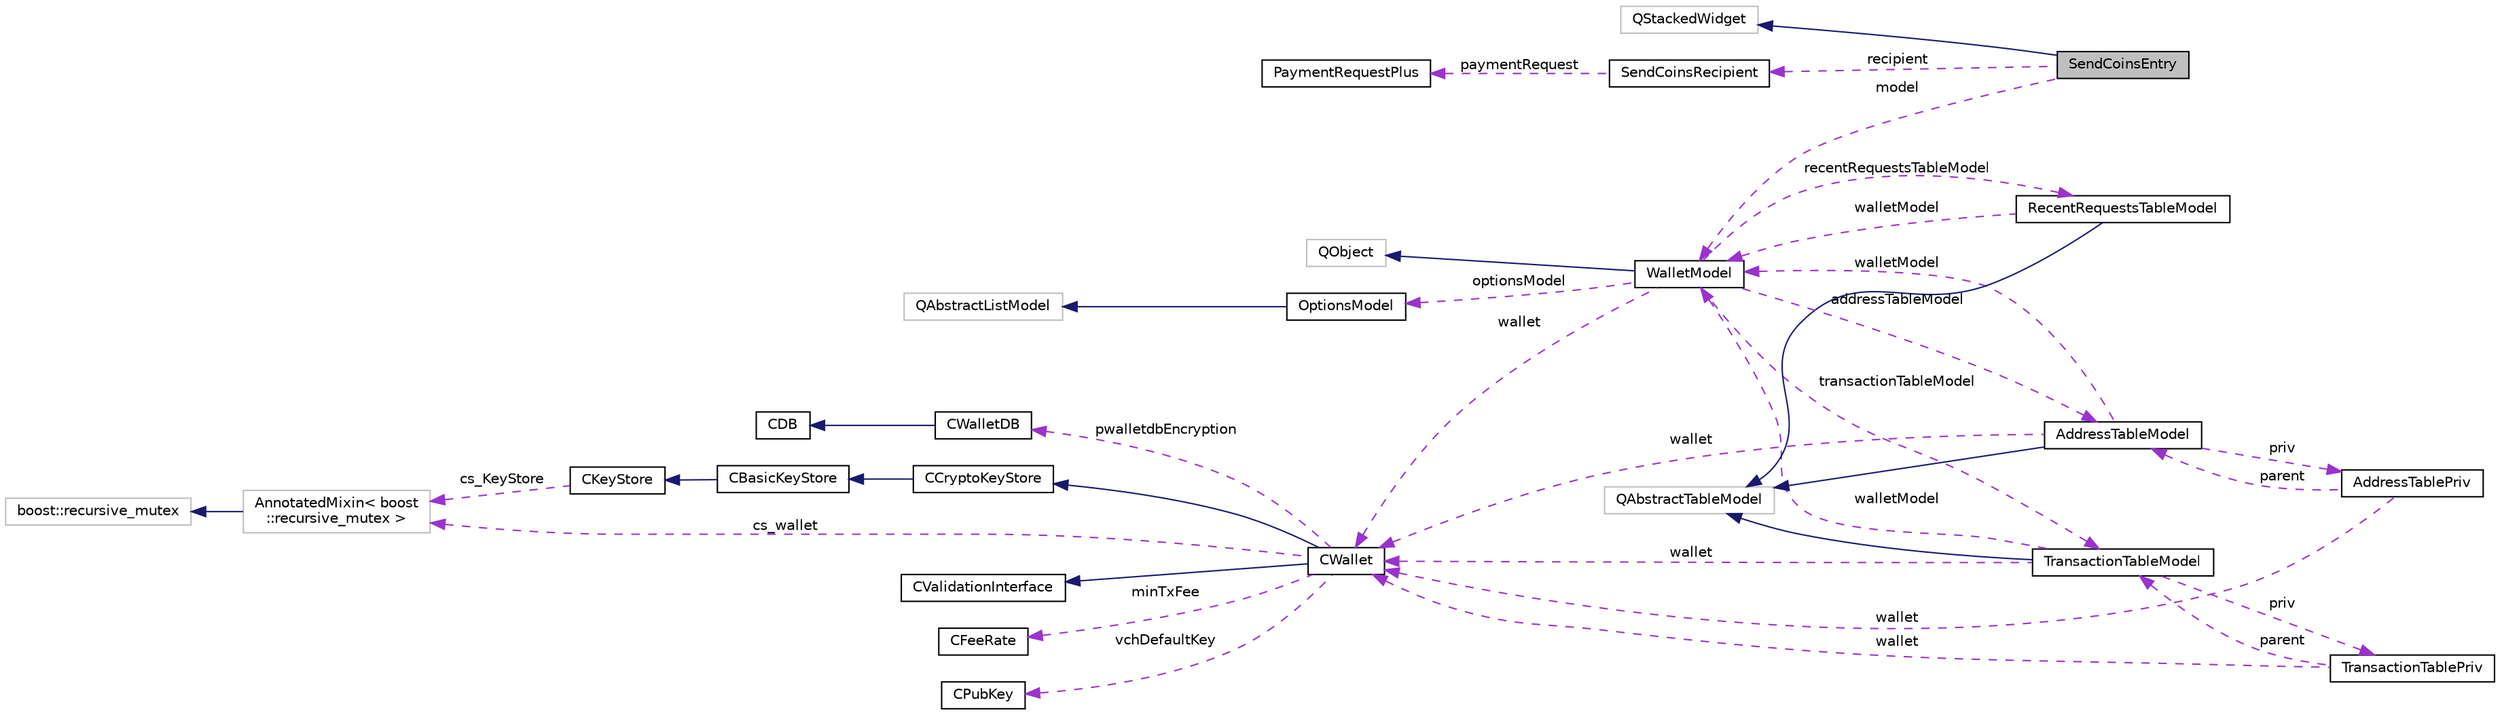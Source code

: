 digraph "SendCoinsEntry"
{
  edge [fontname="Helvetica",fontsize="10",labelfontname="Helvetica",labelfontsize="10"];
  node [fontname="Helvetica",fontsize="10",shape=record];
  rankdir="LR";
  Node2 [label="SendCoinsEntry",height=0.2,width=0.4,color="black", fillcolor="grey75", style="filled", fontcolor="black"];
  Node3 -> Node2 [dir="back",color="midnightblue",fontsize="10",style="solid",fontname="Helvetica"];
  Node3 [label="QStackedWidget",height=0.2,width=0.4,color="grey75", fillcolor="white", style="filled"];
  Node4 -> Node2 [dir="back",color="darkorchid3",fontsize="10",style="dashed",label=" recipient" ,fontname="Helvetica"];
  Node4 [label="SendCoinsRecipient",height=0.2,width=0.4,color="black", fillcolor="white", style="filled",URL="$class_send_coins_recipient.html"];
  Node5 -> Node4 [dir="back",color="darkorchid3",fontsize="10",style="dashed",label=" paymentRequest" ,fontname="Helvetica"];
  Node5 [label="PaymentRequestPlus",height=0.2,width=0.4,color="black", fillcolor="white", style="filled",URL="$class_payment_request_plus.html"];
  Node6 -> Node2 [dir="back",color="darkorchid3",fontsize="10",style="dashed",label=" model" ,fontname="Helvetica"];
  Node6 [label="WalletModel",height=0.2,width=0.4,color="black", fillcolor="white", style="filled",URL="$class_wallet_model.html",tooltip="Interface to Bitcoin wallet from Qt view code. "];
  Node7 -> Node6 [dir="back",color="midnightblue",fontsize="10",style="solid",fontname="Helvetica"];
  Node7 [label="QObject",height=0.2,width=0.4,color="grey75", fillcolor="white", style="filled"];
  Node8 -> Node6 [dir="back",color="darkorchid3",fontsize="10",style="dashed",label=" transactionTableModel" ,fontname="Helvetica"];
  Node8 [label="TransactionTableModel",height=0.2,width=0.4,color="black", fillcolor="white", style="filled",URL="$class_transaction_table_model.html",tooltip="UI model for the transaction table of a wallet. "];
  Node9 -> Node8 [dir="back",color="midnightblue",fontsize="10",style="solid",fontname="Helvetica"];
  Node9 [label="QAbstractTableModel",height=0.2,width=0.4,color="grey75", fillcolor="white", style="filled"];
  Node10 -> Node8 [dir="back",color="darkorchid3",fontsize="10",style="dashed",label=" priv" ,fontname="Helvetica"];
  Node10 [label="TransactionTablePriv",height=0.2,width=0.4,color="black", fillcolor="white", style="filled",URL="$class_transaction_table_priv.html"];
  Node8 -> Node10 [dir="back",color="darkorchid3",fontsize="10",style="dashed",label=" parent" ,fontname="Helvetica"];
  Node11 -> Node10 [dir="back",color="darkorchid3",fontsize="10",style="dashed",label=" wallet" ,fontname="Helvetica"];
  Node11 [label="CWallet",height=0.2,width=0.4,color="black", fillcolor="white", style="filled",URL="$class_c_wallet.html",tooltip="A CWallet is an extension of a keystore, which also maintains a set of transactions and balances..."];
  Node12 -> Node11 [dir="back",color="midnightblue",fontsize="10",style="solid",fontname="Helvetica"];
  Node12 [label="CCryptoKeyStore",height=0.2,width=0.4,color="black", fillcolor="white", style="filled",URL="$class_c_crypto_key_store.html",tooltip="Keystore which keeps the private keys encrypted. "];
  Node13 -> Node12 [dir="back",color="midnightblue",fontsize="10",style="solid",fontname="Helvetica"];
  Node13 [label="CBasicKeyStore",height=0.2,width=0.4,color="black", fillcolor="white", style="filled",URL="$class_c_basic_key_store.html",tooltip="Basic key store, that keeps keys in an address->secret map. "];
  Node14 -> Node13 [dir="back",color="midnightblue",fontsize="10",style="solid",fontname="Helvetica"];
  Node14 [label="CKeyStore",height=0.2,width=0.4,color="black", fillcolor="white", style="filled",URL="$class_c_key_store.html",tooltip="A virtual base class for key stores. "];
  Node15 -> Node14 [dir="back",color="darkorchid3",fontsize="10",style="dashed",label=" cs_KeyStore" ,fontname="Helvetica"];
  Node15 [label="AnnotatedMixin\< boost\l::recursive_mutex \>",height=0.2,width=0.4,color="grey75", fillcolor="white", style="filled"];
  Node16 -> Node15 [dir="back",color="midnightblue",fontsize="10",style="solid",fontname="Helvetica"];
  Node16 [label="boost::recursive_mutex",height=0.2,width=0.4,color="grey75", fillcolor="white", style="filled"];
  Node17 -> Node11 [dir="back",color="midnightblue",fontsize="10",style="solid",fontname="Helvetica"];
  Node17 [label="CValidationInterface",height=0.2,width=0.4,color="black", fillcolor="white", style="filled",URL="$class_c_validation_interface.html"];
  Node18 -> Node11 [dir="back",color="darkorchid3",fontsize="10",style="dashed",label=" minTxFee" ,fontname="Helvetica"];
  Node18 [label="CFeeRate",height=0.2,width=0.4,color="black", fillcolor="white", style="filled",URL="$class_c_fee_rate.html",tooltip="Type-safe wrapper class to for fee rates (how much to pay based on transaction size) ..."];
  Node19 -> Node11 [dir="back",color="darkorchid3",fontsize="10",style="dashed",label=" vchDefaultKey" ,fontname="Helvetica"];
  Node19 [label="CPubKey",height=0.2,width=0.4,color="black", fillcolor="white", style="filled",URL="$class_c_pub_key.html",tooltip="An encapsulated public key. "];
  Node15 -> Node11 [dir="back",color="darkorchid3",fontsize="10",style="dashed",label=" cs_wallet" ,fontname="Helvetica"];
  Node20 -> Node11 [dir="back",color="darkorchid3",fontsize="10",style="dashed",label=" pwalletdbEncryption" ,fontname="Helvetica"];
  Node20 [label="CWalletDB",height=0.2,width=0.4,color="black", fillcolor="white", style="filled",URL="$class_c_wallet_d_b.html",tooltip="Access to the wallet database (wallet.dat) "];
  Node21 -> Node20 [dir="back",color="midnightblue",fontsize="10",style="solid",fontname="Helvetica"];
  Node21 [label="CDB",height=0.2,width=0.4,color="black", fillcolor="white", style="filled",URL="$class_c_d_b.html",tooltip="RAII class that provides access to a Berkeley database. "];
  Node6 -> Node8 [dir="back",color="darkorchid3",fontsize="10",style="dashed",label=" walletModel" ,fontname="Helvetica"];
  Node11 -> Node8 [dir="back",color="darkorchid3",fontsize="10",style="dashed",label=" wallet" ,fontname="Helvetica"];
  Node22 -> Node6 [dir="back",color="darkorchid3",fontsize="10",style="dashed",label=" addressTableModel" ,fontname="Helvetica"];
  Node22 [label="AddressTableModel",height=0.2,width=0.4,color="black", fillcolor="white", style="filled",URL="$class_address_table_model.html",tooltip="Qt model of the address book in the core. "];
  Node9 -> Node22 [dir="back",color="midnightblue",fontsize="10",style="solid",fontname="Helvetica"];
  Node23 -> Node22 [dir="back",color="darkorchid3",fontsize="10",style="dashed",label=" priv" ,fontname="Helvetica"];
  Node23 [label="AddressTablePriv",height=0.2,width=0.4,color="black", fillcolor="white", style="filled",URL="$class_address_table_priv.html"];
  Node22 -> Node23 [dir="back",color="darkorchid3",fontsize="10",style="dashed",label=" parent" ,fontname="Helvetica"];
  Node11 -> Node23 [dir="back",color="darkorchid3",fontsize="10",style="dashed",label=" wallet" ,fontname="Helvetica"];
  Node6 -> Node22 [dir="back",color="darkorchid3",fontsize="10",style="dashed",label=" walletModel" ,fontname="Helvetica"];
  Node11 -> Node22 [dir="back",color="darkorchid3",fontsize="10",style="dashed",label=" wallet" ,fontname="Helvetica"];
  Node24 -> Node6 [dir="back",color="darkorchid3",fontsize="10",style="dashed",label=" recentRequestsTableModel" ,fontname="Helvetica"];
  Node24 [label="RecentRequestsTableModel",height=0.2,width=0.4,color="black", fillcolor="white", style="filled",URL="$class_recent_requests_table_model.html",tooltip="Model for list of recently generated payment requests / divi: URIs. "];
  Node9 -> Node24 [dir="back",color="midnightblue",fontsize="10",style="solid",fontname="Helvetica"];
  Node6 -> Node24 [dir="back",color="darkorchid3",fontsize="10",style="dashed",label=" walletModel" ,fontname="Helvetica"];
  Node25 -> Node6 [dir="back",color="darkorchid3",fontsize="10",style="dashed",label=" optionsModel" ,fontname="Helvetica"];
  Node25 [label="OptionsModel",height=0.2,width=0.4,color="black", fillcolor="white", style="filled",URL="$class_options_model.html",tooltip="Interface from Qt to configuration data structure for Bitcoin client. "];
  Node26 -> Node25 [dir="back",color="midnightblue",fontsize="10",style="solid",fontname="Helvetica"];
  Node26 [label="QAbstractListModel",height=0.2,width=0.4,color="grey75", fillcolor="white", style="filled"];
  Node11 -> Node6 [dir="back",color="darkorchid3",fontsize="10",style="dashed",label=" wallet" ,fontname="Helvetica"];
}
